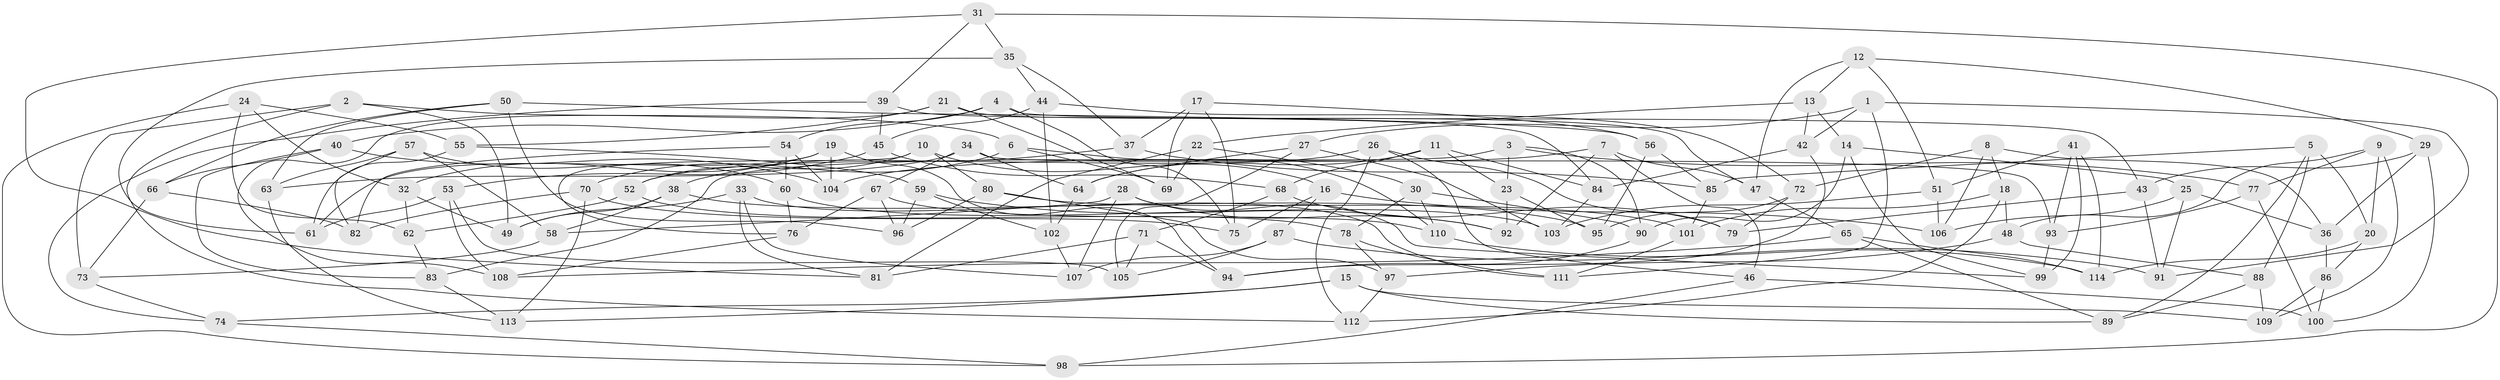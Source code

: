 // Generated by graph-tools (version 1.1) at 2025/11/02/27/25 16:11:44]
// undirected, 114 vertices, 228 edges
graph export_dot {
graph [start="1"]
  node [color=gray90,style=filled];
  1;
  2;
  3;
  4;
  5;
  6;
  7;
  8;
  9;
  10;
  11;
  12;
  13;
  14;
  15;
  16;
  17;
  18;
  19;
  20;
  21;
  22;
  23;
  24;
  25;
  26;
  27;
  28;
  29;
  30;
  31;
  32;
  33;
  34;
  35;
  36;
  37;
  38;
  39;
  40;
  41;
  42;
  43;
  44;
  45;
  46;
  47;
  48;
  49;
  50;
  51;
  52;
  53;
  54;
  55;
  56;
  57;
  58;
  59;
  60;
  61;
  62;
  63;
  64;
  65;
  66;
  67;
  68;
  69;
  70;
  71;
  72;
  73;
  74;
  75;
  76;
  77;
  78;
  79;
  80;
  81;
  82;
  83;
  84;
  85;
  86;
  87;
  88;
  89;
  90;
  91;
  92;
  93;
  94;
  95;
  96;
  97;
  98;
  99;
  100;
  101;
  102;
  103;
  104;
  105;
  106;
  107;
  108;
  109;
  110;
  111;
  112;
  113;
  114;
  1 -- 42;
  1 -- 27;
  1 -- 111;
  1 -- 91;
  2 -- 6;
  2 -- 73;
  2 -- 112;
  2 -- 49;
  3 -- 83;
  3 -- 90;
  3 -- 77;
  3 -- 23;
  4 -- 40;
  4 -- 75;
  4 -- 43;
  4 -- 54;
  5 -- 88;
  5 -- 85;
  5 -- 20;
  5 -- 89;
  6 -- 110;
  6 -- 70;
  6 -- 69;
  7 -- 46;
  7 -- 92;
  7 -- 104;
  7 -- 47;
  8 -- 106;
  8 -- 36;
  8 -- 72;
  8 -- 18;
  9 -- 77;
  9 -- 20;
  9 -- 48;
  9 -- 109;
  10 -- 80;
  10 -- 16;
  10 -- 76;
  10 -- 52;
  11 -- 64;
  11 -- 23;
  11 -- 68;
  11 -- 84;
  12 -- 13;
  12 -- 29;
  12 -- 51;
  12 -- 47;
  13 -- 42;
  13 -- 22;
  13 -- 14;
  14 -- 99;
  14 -- 90;
  14 -- 25;
  15 -- 89;
  15 -- 74;
  15 -- 109;
  15 -- 113;
  16 -- 106;
  16 -- 75;
  16 -- 87;
  17 -- 37;
  17 -- 69;
  17 -- 75;
  17 -- 56;
  18 -- 112;
  18 -- 101;
  18 -- 48;
  19 -- 32;
  19 -- 61;
  19 -- 104;
  19 -- 94;
  20 -- 114;
  20 -- 86;
  21 -- 69;
  21 -- 47;
  21 -- 108;
  21 -- 55;
  22 -- 30;
  22 -- 81;
  22 -- 69;
  23 -- 92;
  23 -- 95;
  24 -- 55;
  24 -- 62;
  24 -- 98;
  24 -- 32;
  25 -- 106;
  25 -- 36;
  25 -- 91;
  26 -- 79;
  26 -- 46;
  26 -- 112;
  26 -- 52;
  27 -- 103;
  27 -- 64;
  27 -- 105;
  28 -- 58;
  28 -- 107;
  28 -- 92;
  28 -- 99;
  29 -- 43;
  29 -- 100;
  29 -- 36;
  30 -- 78;
  30 -- 110;
  30 -- 90;
  31 -- 35;
  31 -- 39;
  31 -- 98;
  31 -- 81;
  32 -- 49;
  32 -- 62;
  33 -- 111;
  33 -- 81;
  33 -- 49;
  33 -- 107;
  34 -- 93;
  34 -- 64;
  34 -- 63;
  34 -- 67;
  35 -- 37;
  35 -- 61;
  35 -- 44;
  36 -- 86;
  37 -- 38;
  37 -- 85;
  38 -- 49;
  38 -- 58;
  38 -- 95;
  39 -- 45;
  39 -- 84;
  39 -- 74;
  40 -- 83;
  40 -- 104;
  40 -- 66;
  41 -- 51;
  41 -- 93;
  41 -- 99;
  41 -- 114;
  42 -- 84;
  42 -- 94;
  43 -- 79;
  43 -- 91;
  44 -- 102;
  44 -- 72;
  44 -- 45;
  45 -- 68;
  45 -- 53;
  46 -- 98;
  46 -- 100;
  47 -- 65;
  48 -- 88;
  48 -- 97;
  50 -- 63;
  50 -- 66;
  50 -- 56;
  50 -- 96;
  51 -- 106;
  51 -- 103;
  52 -- 78;
  52 -- 62;
  53 -- 105;
  53 -- 108;
  53 -- 61;
  54 -- 104;
  54 -- 82;
  54 -- 60;
  55 -- 59;
  55 -- 61;
  56 -- 85;
  56 -- 95;
  57 -- 58;
  57 -- 82;
  57 -- 60;
  57 -- 63;
  58 -- 73;
  59 -- 92;
  59 -- 96;
  59 -- 102;
  60 -- 103;
  60 -- 76;
  62 -- 83;
  63 -- 113;
  64 -- 102;
  65 -- 89;
  65 -- 108;
  65 -- 114;
  66 -- 73;
  66 -- 82;
  67 -- 110;
  67 -- 76;
  67 -- 96;
  68 -- 79;
  68 -- 71;
  70 -- 75;
  70 -- 113;
  70 -- 82;
  71 -- 81;
  71 -- 105;
  71 -- 94;
  72 -- 95;
  72 -- 79;
  73 -- 74;
  74 -- 98;
  76 -- 108;
  77 -- 100;
  77 -- 93;
  78 -- 97;
  78 -- 111;
  80 -- 96;
  80 -- 101;
  80 -- 97;
  83 -- 113;
  84 -- 103;
  85 -- 101;
  86 -- 100;
  86 -- 109;
  87 -- 91;
  87 -- 107;
  87 -- 105;
  88 -- 109;
  88 -- 89;
  90 -- 94;
  93 -- 99;
  97 -- 112;
  101 -- 111;
  102 -- 107;
  110 -- 114;
}
